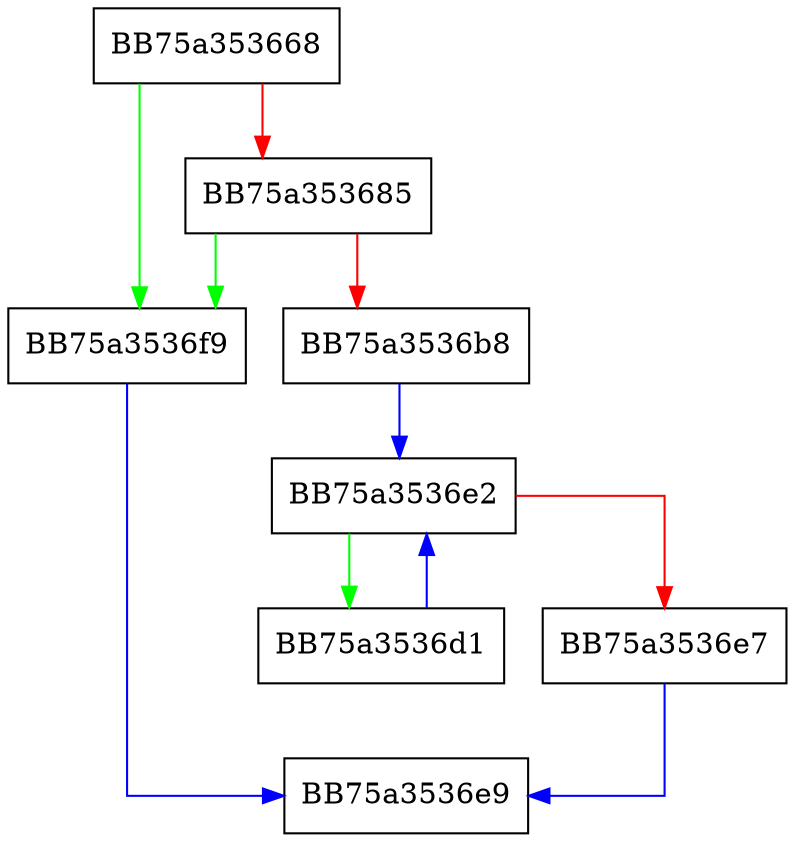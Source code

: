 digraph set_feature_flags {
  node [shape="box"];
  graph [splines=ortho];
  BB75a353668 -> BB75a3536f9 [color="green"];
  BB75a353668 -> BB75a353685 [color="red"];
  BB75a353685 -> BB75a3536f9 [color="green"];
  BB75a353685 -> BB75a3536b8 [color="red"];
  BB75a3536b8 -> BB75a3536e2 [color="blue"];
  BB75a3536d1 -> BB75a3536e2 [color="blue"];
  BB75a3536e2 -> BB75a3536d1 [color="green"];
  BB75a3536e2 -> BB75a3536e7 [color="red"];
  BB75a3536e7 -> BB75a3536e9 [color="blue"];
  BB75a3536f9 -> BB75a3536e9 [color="blue"];
}
